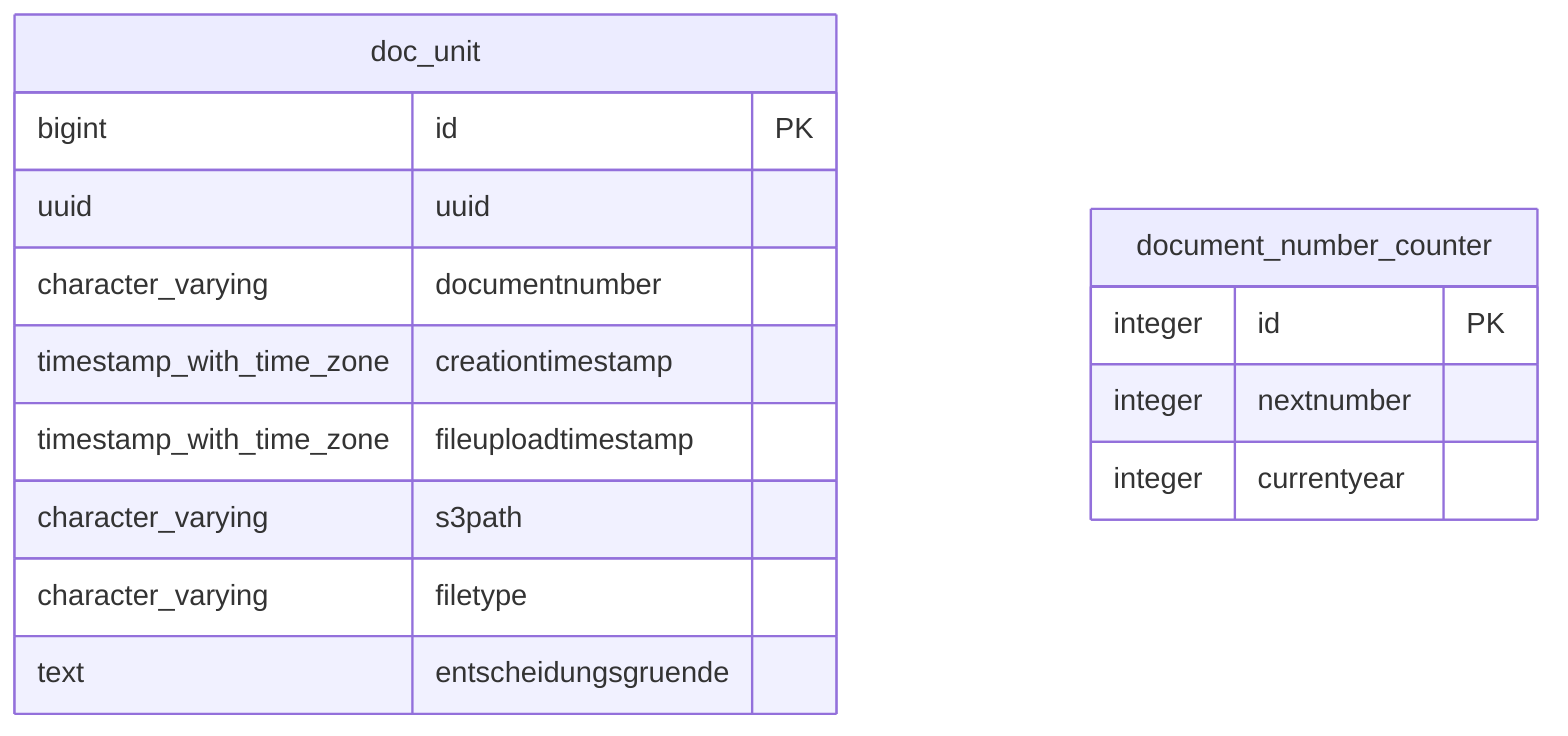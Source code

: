 erDiagram
    doc_unit {
        bigint id PK
        uuid uuid 
        character_varying documentnumber 
        timestamp_with_time_zone creationtimestamp 
        timestamp_with_time_zone fileuploadtimestamp 
        character_varying s3path 
        character_varying filetype 
        text entscheidungsgruende 
    }

    document_number_counter {
        integer id PK
        integer nextnumber 
        integer currentyear 
    }